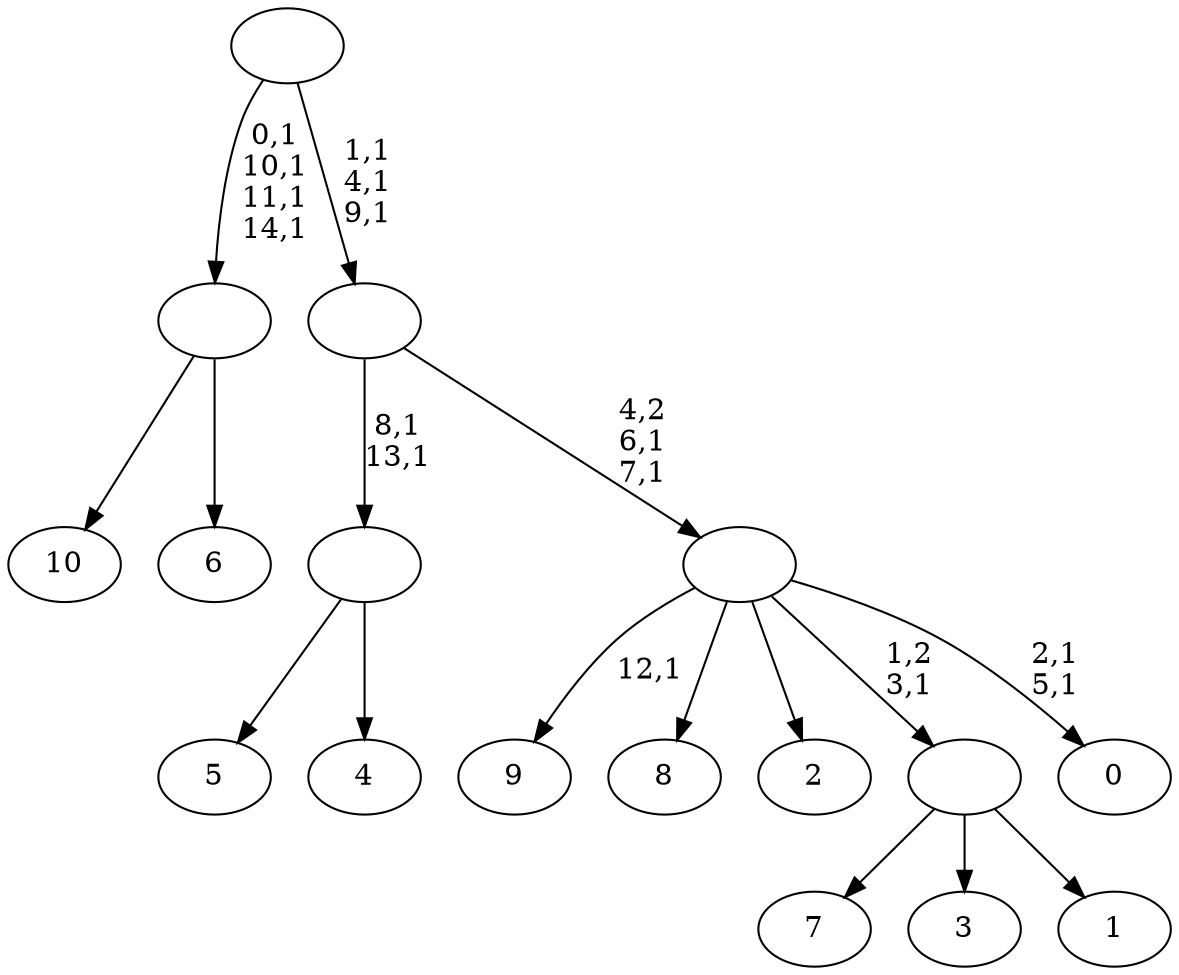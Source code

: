 digraph T {
	26 [label="10"]
	25 [label="9"]
	23 [label="8"]
	22 [label="7"]
	21 [label="6"]
	20 [label=""]
	16 [label="5"]
	15 [label="4"]
	14 [label=""]
	12 [label="3"]
	11 [label="2"]
	10 [label="1"]
	9 [label=""]
	8 [label="0"]
	5 [label=""]
	3 [label=""]
	0 [label=""]
	20 -> 26 [label=""]
	20 -> 21 [label=""]
	14 -> 16 [label=""]
	14 -> 15 [label=""]
	9 -> 22 [label=""]
	9 -> 12 [label=""]
	9 -> 10 [label=""]
	5 -> 8 [label="2,1\n5,1"]
	5 -> 25 [label="12,1"]
	5 -> 23 [label=""]
	5 -> 11 [label=""]
	5 -> 9 [label="1,2\n3,1"]
	3 -> 5 [label="4,2\n6,1\n7,1"]
	3 -> 14 [label="8,1\n13,1"]
	0 -> 3 [label="1,1\n4,1\n9,1"]
	0 -> 20 [label="0,1\n10,1\n11,1\n14,1"]
}
